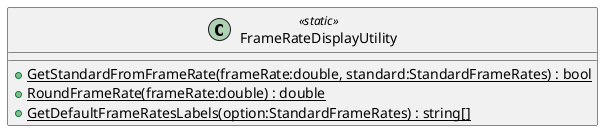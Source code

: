 @startuml
class FrameRateDisplayUtility <<static>> {
    + {static} GetStandardFromFrameRate(frameRate:double, standard:StandardFrameRates) : bool
    + {static} RoundFrameRate(frameRate:double) : double
    + {static} GetDefaultFrameRatesLabels(option:StandardFrameRates) : string[]
}
@enduml
